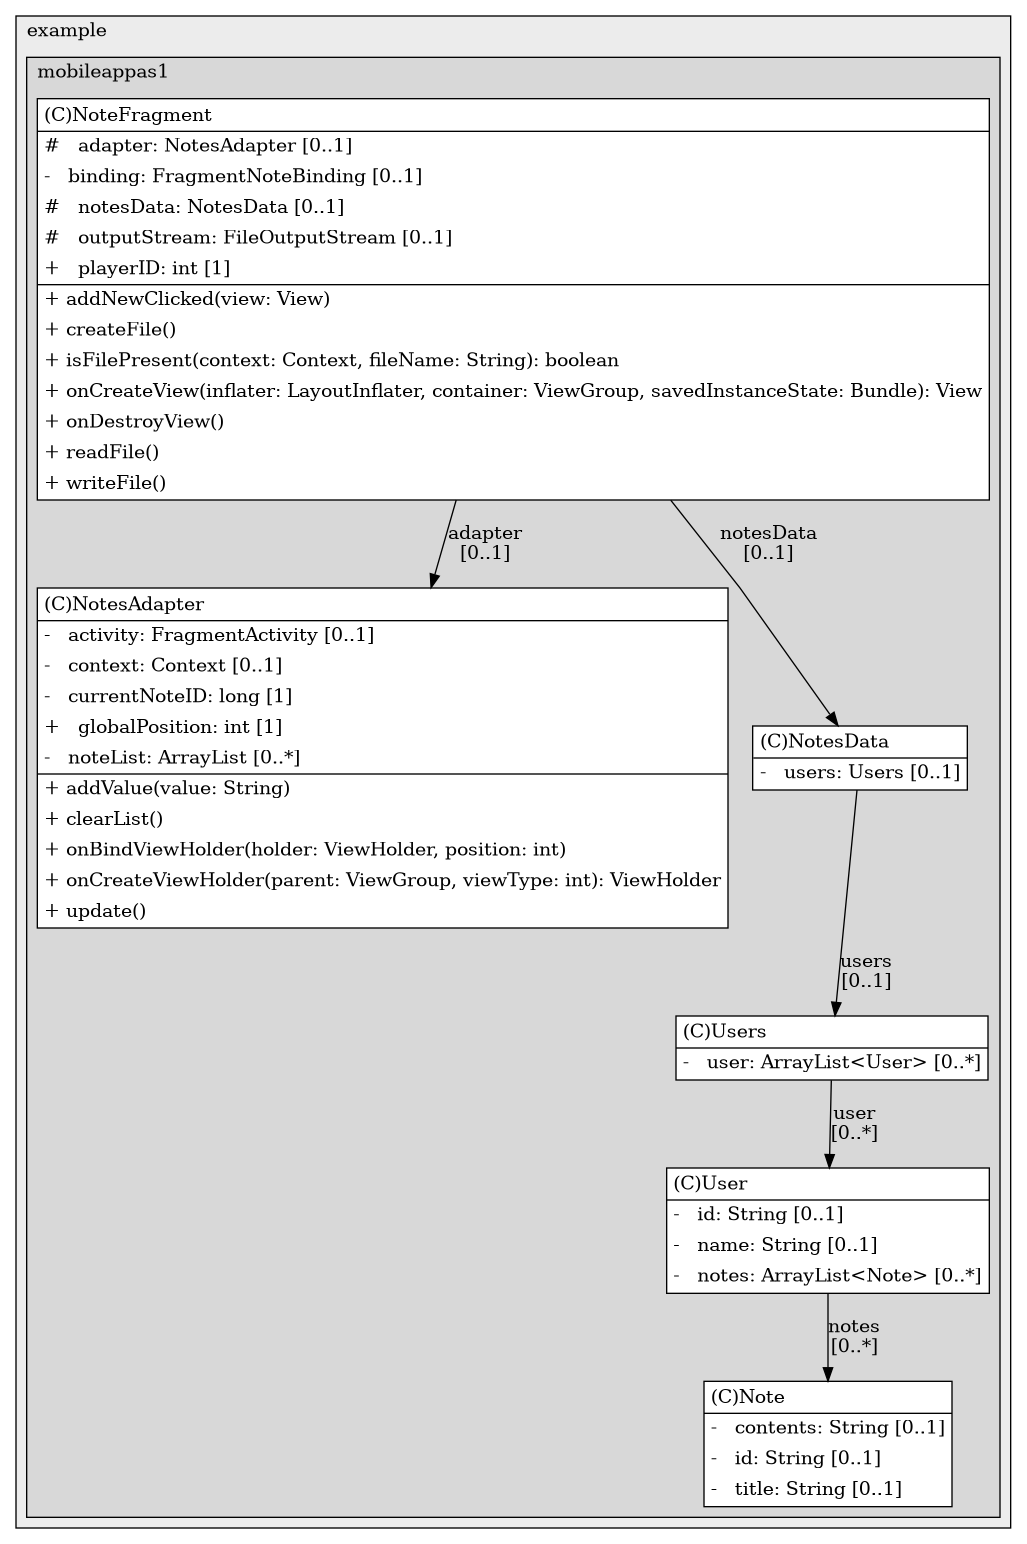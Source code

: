 @startuml

/' diagram meta data start
config=StructureConfiguration;
{
  "projectClassification": {
    "searchMode": "OpenProject", // OpenProject, AllProjects
    "includedProjects": "",
    "pathEndKeywords": "*.impl",
    "isClientPath": "",
    "isClientName": "",
    "isTestPath": "",
    "isTestName": "",
    "isMappingPath": "",
    "isMappingName": "",
    "isDataAccessPath": "",
    "isDataAccessName": "",
    "isDataStructurePath": "",
    "isDataStructureName": "",
    "isInterfaceStructuresPath": "",
    "isInterfaceStructuresName": "",
    "isEntryPointPath": "",
    "isEntryPointName": "",
    "treatFinalFieldsAsMandatory": false
  },
  "graphRestriction": {
    "classPackageExcludeFilter": "",
    "classPackageIncludeFilter": "",
    "classNameExcludeFilter": "",
    "classNameIncludeFilter": "",
    "methodNameExcludeFilter": "",
    "methodNameIncludeFilter": "",
    "removeByInheritance": "", // inheritance/annotation based filtering is done in a second step
    "removeByAnnotation": "",
    "removeByClassPackage": "", // cleanup the graph after inheritance/annotation based filtering is done
    "removeByClassName": "",
    "cutMappings": false,
    "cutEnum": true,
    "cutTests": true,
    "cutClient": true,
    "cutDataAccess": false,
    "cutInterfaceStructures": false,
    "cutDataStructures": false,
    "cutGetterAndSetter": true,
    "cutConstructors": true
  },
  "graphTraversal": {
    "forwardDepth": 6,
    "backwardDepth": 6,
    "classPackageExcludeFilter": "",
    "classPackageIncludeFilter": "",
    "classNameExcludeFilter": "",
    "classNameIncludeFilter": "",
    "methodNameExcludeFilter": "",
    "methodNameIncludeFilter": "",
    "hideMappings": false,
    "hideDataStructures": false,
    "hidePrivateMethods": true,
    "hideInterfaceCalls": true, // indirection: implementation -> interface (is hidden) -> implementation
    "onlyShowApplicationEntryPoints": false, // root node is included
    "useMethodCallsForStructureDiagram": "ForwardOnly" // ForwardOnly, BothDirections, No
  },
  "details": {
    "aggregation": "GroupByClass", // ByClass, GroupByClass, None
    "showClassGenericTypes": true,
    "showMethods": true,
    "showMethodParameterNames": true,
    "showMethodParameterTypes": true,
    "showMethodReturnType": true,
    "showPackageLevels": 2,
    "showDetailedClassStructure": true
  },
  "rootClass": "com.example.mobileappas1.ui.Notes.NoteFragment",
  "extensionCallbackMethod": "" // qualified.class.name#methodName - signature: public static String method(String)
}
diagram meta data end '/



digraph g {
    rankdir="TB"
    splines=polyline
    

'nodes 
subgraph cluster_1322970774 { 
   	label=example
	labeljust=l
	fillcolor="#ececec"
	style=filled
   
   subgraph cluster_1233910364 { 
   	label=mobileappas1
	labeljust=l
	fillcolor="#d8d8d8"
	style=filled
   
   Note460169252[
	label=<<TABLE BORDER="1" CELLBORDER="0" CELLPADDING="4" CELLSPACING="0">
<TR><TD ALIGN="LEFT" >(C)Note</TD></TR>
<HR/>
<TR><TD ALIGN="LEFT" >-   contents: String [0..1]</TD></TR>
<TR><TD ALIGN="LEFT" >-   id: String [0..1]</TD></TR>
<TR><TD ALIGN="LEFT" >-   title: String [0..1]</TD></TR>
</TABLE>>
	style=filled
	margin=0
	shape=plaintext
	fillcolor="#FFFFFF"
];

NoteFragment460169252[
	label=<<TABLE BORDER="1" CELLBORDER="0" CELLPADDING="4" CELLSPACING="0">
<TR><TD ALIGN="LEFT" >(C)NoteFragment</TD></TR>
<HR/>
<TR><TD ALIGN="LEFT" >#   adapter: NotesAdapter [0..1]</TD></TR>
<TR><TD ALIGN="LEFT" >-   binding: FragmentNoteBinding [0..1]</TD></TR>
<TR><TD ALIGN="LEFT" >#   notesData: NotesData [0..1]</TD></TR>
<TR><TD ALIGN="LEFT" >#   outputStream: FileOutputStream [0..1]</TD></TR>
<TR><TD ALIGN="LEFT" >+   playerID: int [1]</TD></TR>
<HR/>
<TR><TD ALIGN="LEFT" >+ addNewClicked(view: View)</TD></TR>
<TR><TD ALIGN="LEFT" >+ createFile()</TD></TR>
<TR><TD ALIGN="LEFT" >+ isFilePresent(context: Context, fileName: String): boolean</TD></TR>
<TR><TD ALIGN="LEFT" >+ onCreateView(inflater: LayoutInflater, container: ViewGroup, savedInstanceState: Bundle): View</TD></TR>
<TR><TD ALIGN="LEFT" >+ onDestroyView()</TD></TR>
<TR><TD ALIGN="LEFT" >+ readFile()</TD></TR>
<TR><TD ALIGN="LEFT" >+ writeFile()</TD></TR>
</TABLE>>
	style=filled
	margin=0
	shape=plaintext
	fillcolor="#FFFFFF"
];

NotesAdapter460169252[
	label=<<TABLE BORDER="1" CELLBORDER="0" CELLPADDING="4" CELLSPACING="0">
<TR><TD ALIGN="LEFT" >(C)NotesAdapter</TD></TR>
<HR/>
<TR><TD ALIGN="LEFT" >-   activity: FragmentActivity [0..1]</TD></TR>
<TR><TD ALIGN="LEFT" >-   context: Context [0..1]</TD></TR>
<TR><TD ALIGN="LEFT" >-   currentNoteID: long [1]</TD></TR>
<TR><TD ALIGN="LEFT" >+   globalPosition: int [1]</TD></TR>
<TR><TD ALIGN="LEFT" >-   noteList: ArrayList [0..*]</TD></TR>
<HR/>
<TR><TD ALIGN="LEFT" >+ addValue(value: String)</TD></TR>
<TR><TD ALIGN="LEFT" >+ clearList()</TD></TR>
<TR><TD ALIGN="LEFT" >+ onBindViewHolder(holder: ViewHolder, position: int)</TD></TR>
<TR><TD ALIGN="LEFT" >+ onCreateViewHolder(parent: ViewGroup, viewType: int): ViewHolder</TD></TR>
<TR><TD ALIGN="LEFT" >+ update()</TD></TR>
</TABLE>>
	style=filled
	margin=0
	shape=plaintext
	fillcolor="#FFFFFF"
];

NotesData460169252[
	label=<<TABLE BORDER="1" CELLBORDER="0" CELLPADDING="4" CELLSPACING="0">
<TR><TD ALIGN="LEFT" >(C)NotesData</TD></TR>
<HR/>
<TR><TD ALIGN="LEFT" >-   users: Users [0..1]</TD></TR>
</TABLE>>
	style=filled
	margin=0
	shape=plaintext
	fillcolor="#FFFFFF"
];

User460169252[
	label=<<TABLE BORDER="1" CELLBORDER="0" CELLPADDING="4" CELLSPACING="0">
<TR><TD ALIGN="LEFT" >(C)User</TD></TR>
<HR/>
<TR><TD ALIGN="LEFT" >-   id: String [0..1]</TD></TR>
<TR><TD ALIGN="LEFT" >-   name: String [0..1]</TD></TR>
<TR><TD ALIGN="LEFT" >-   notes: ArrayList&lt;Note&gt; [0..*]</TD></TR>
</TABLE>>
	style=filled
	margin=0
	shape=plaintext
	fillcolor="#FFFFFF"
];

Users460169252[
	label=<<TABLE BORDER="1" CELLBORDER="0" CELLPADDING="4" CELLSPACING="0">
<TR><TD ALIGN="LEFT" >(C)Users</TD></TR>
<HR/>
<TR><TD ALIGN="LEFT" >-   user: ArrayList&lt;User&gt; [0..*]</TD></TR>
</TABLE>>
	style=filled
	margin=0
	shape=plaintext
	fillcolor="#FFFFFF"
];
} 
} 

'edges    
NoteFragment460169252 -> NotesAdapter460169252[label="adapter
[0..1]"];
NoteFragment460169252 -> NotesData460169252[label="notesData
[0..1]"];
NotesData460169252 -> Users460169252[label="users
[0..1]"];
User460169252 -> Note460169252[label="notes
[0..*]"];
Users460169252 -> User460169252[label="user
[0..*]"];
    
}
@enduml